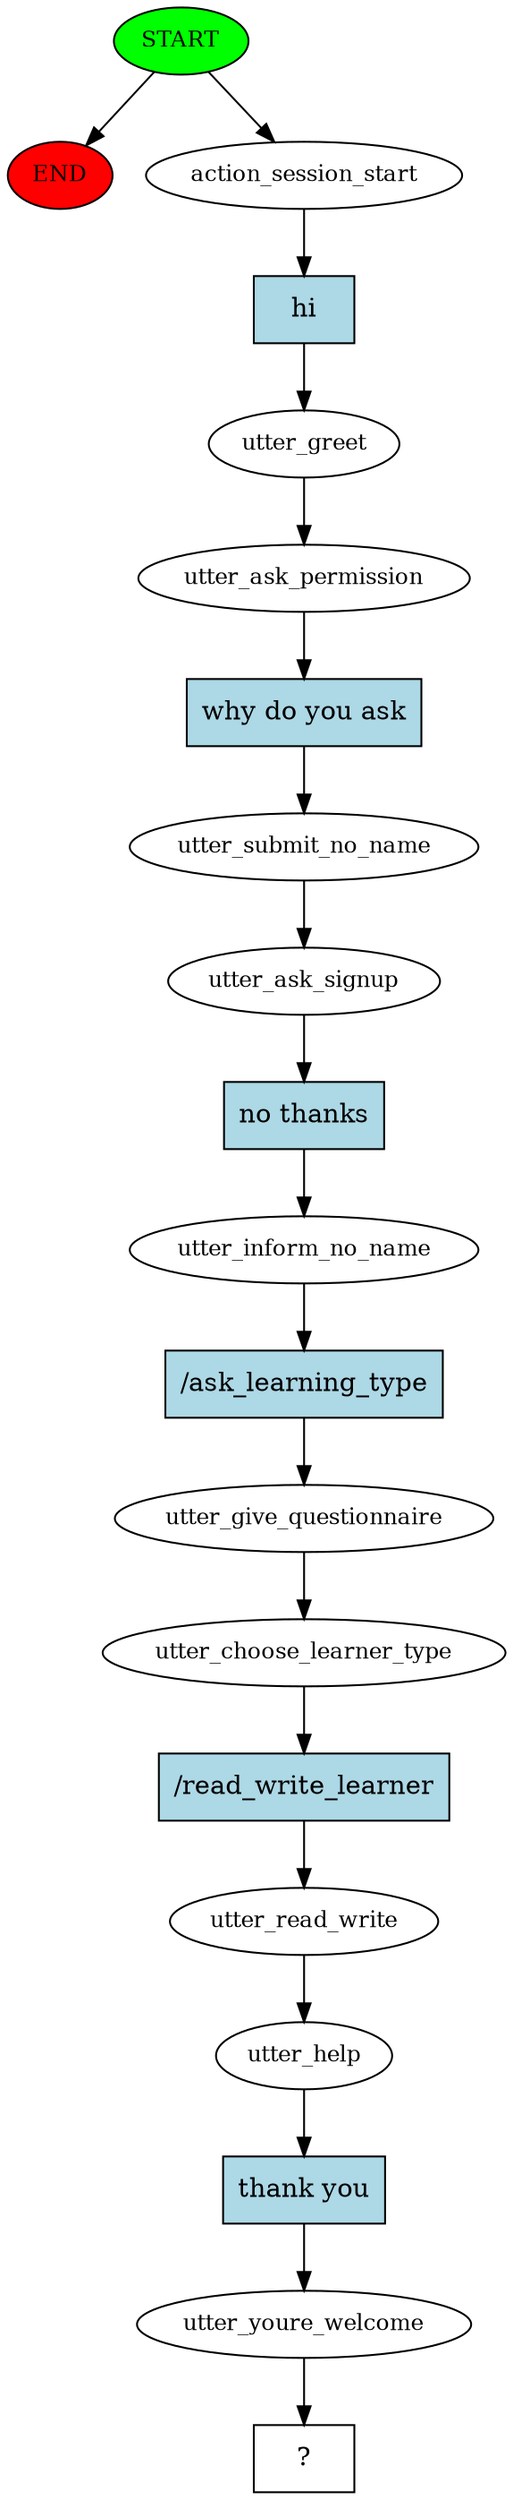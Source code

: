 digraph  {
0 [class="start active", fillcolor=green, fontsize=12, label=START, style=filled];
"-1" [class=end, fillcolor=red, fontsize=12, label=END, style=filled];
1 [class=active, fontsize=12, label=action_session_start];
2 [class=active, fontsize=12, label=utter_greet];
3 [class=active, fontsize=12, label=utter_ask_permission];
4 [class=active, fontsize=12, label=utter_submit_no_name];
5 [class=active, fontsize=12, label=utter_ask_signup];
6 [class=active, fontsize=12, label=utter_inform_no_name];
7 [class=active, fontsize=12, label=utter_give_questionnaire];
8 [class=active, fontsize=12, label=utter_choose_learner_type];
9 [class=active, fontsize=12, label=utter_read_write];
10 [class=active, fontsize=12, label=utter_help];
11 [class=active, fontsize=12, label=utter_youre_welcome];
12 [class="intent dashed active", label="  ?  ", shape=rect];
13 [class="intent active", fillcolor=lightblue, label=hi, shape=rect, style=filled];
14 [class="intent active", fillcolor=lightblue, label="why do you ask", shape=rect, style=filled];
15 [class="intent active", fillcolor=lightblue, label="no thanks", shape=rect, style=filled];
16 [class="intent active", fillcolor=lightblue, label="/ask_learning_type", shape=rect, style=filled];
17 [class="intent active", fillcolor=lightblue, label="/read_write_learner", shape=rect, style=filled];
18 [class="intent active", fillcolor=lightblue, label="thank you", shape=rect, style=filled];
0 -> "-1"  [class="", key=NONE, label=""];
0 -> 1  [class=active, key=NONE, label=""];
1 -> 13  [class=active, key=0];
2 -> 3  [class=active, key=NONE, label=""];
3 -> 14  [class=active, key=0];
4 -> 5  [class=active, key=NONE, label=""];
5 -> 15  [class=active, key=0];
6 -> 16  [class=active, key=0];
7 -> 8  [class=active, key=NONE, label=""];
8 -> 17  [class=active, key=0];
9 -> 10  [class=active, key=NONE, label=""];
10 -> 18  [class=active, key=0];
11 -> 12  [class=active, key=NONE, label=""];
13 -> 2  [class=active, key=0];
14 -> 4  [class=active, key=0];
15 -> 6  [class=active, key=0];
16 -> 7  [class=active, key=0];
17 -> 9  [class=active, key=0];
18 -> 11  [class=active, key=0];
}
